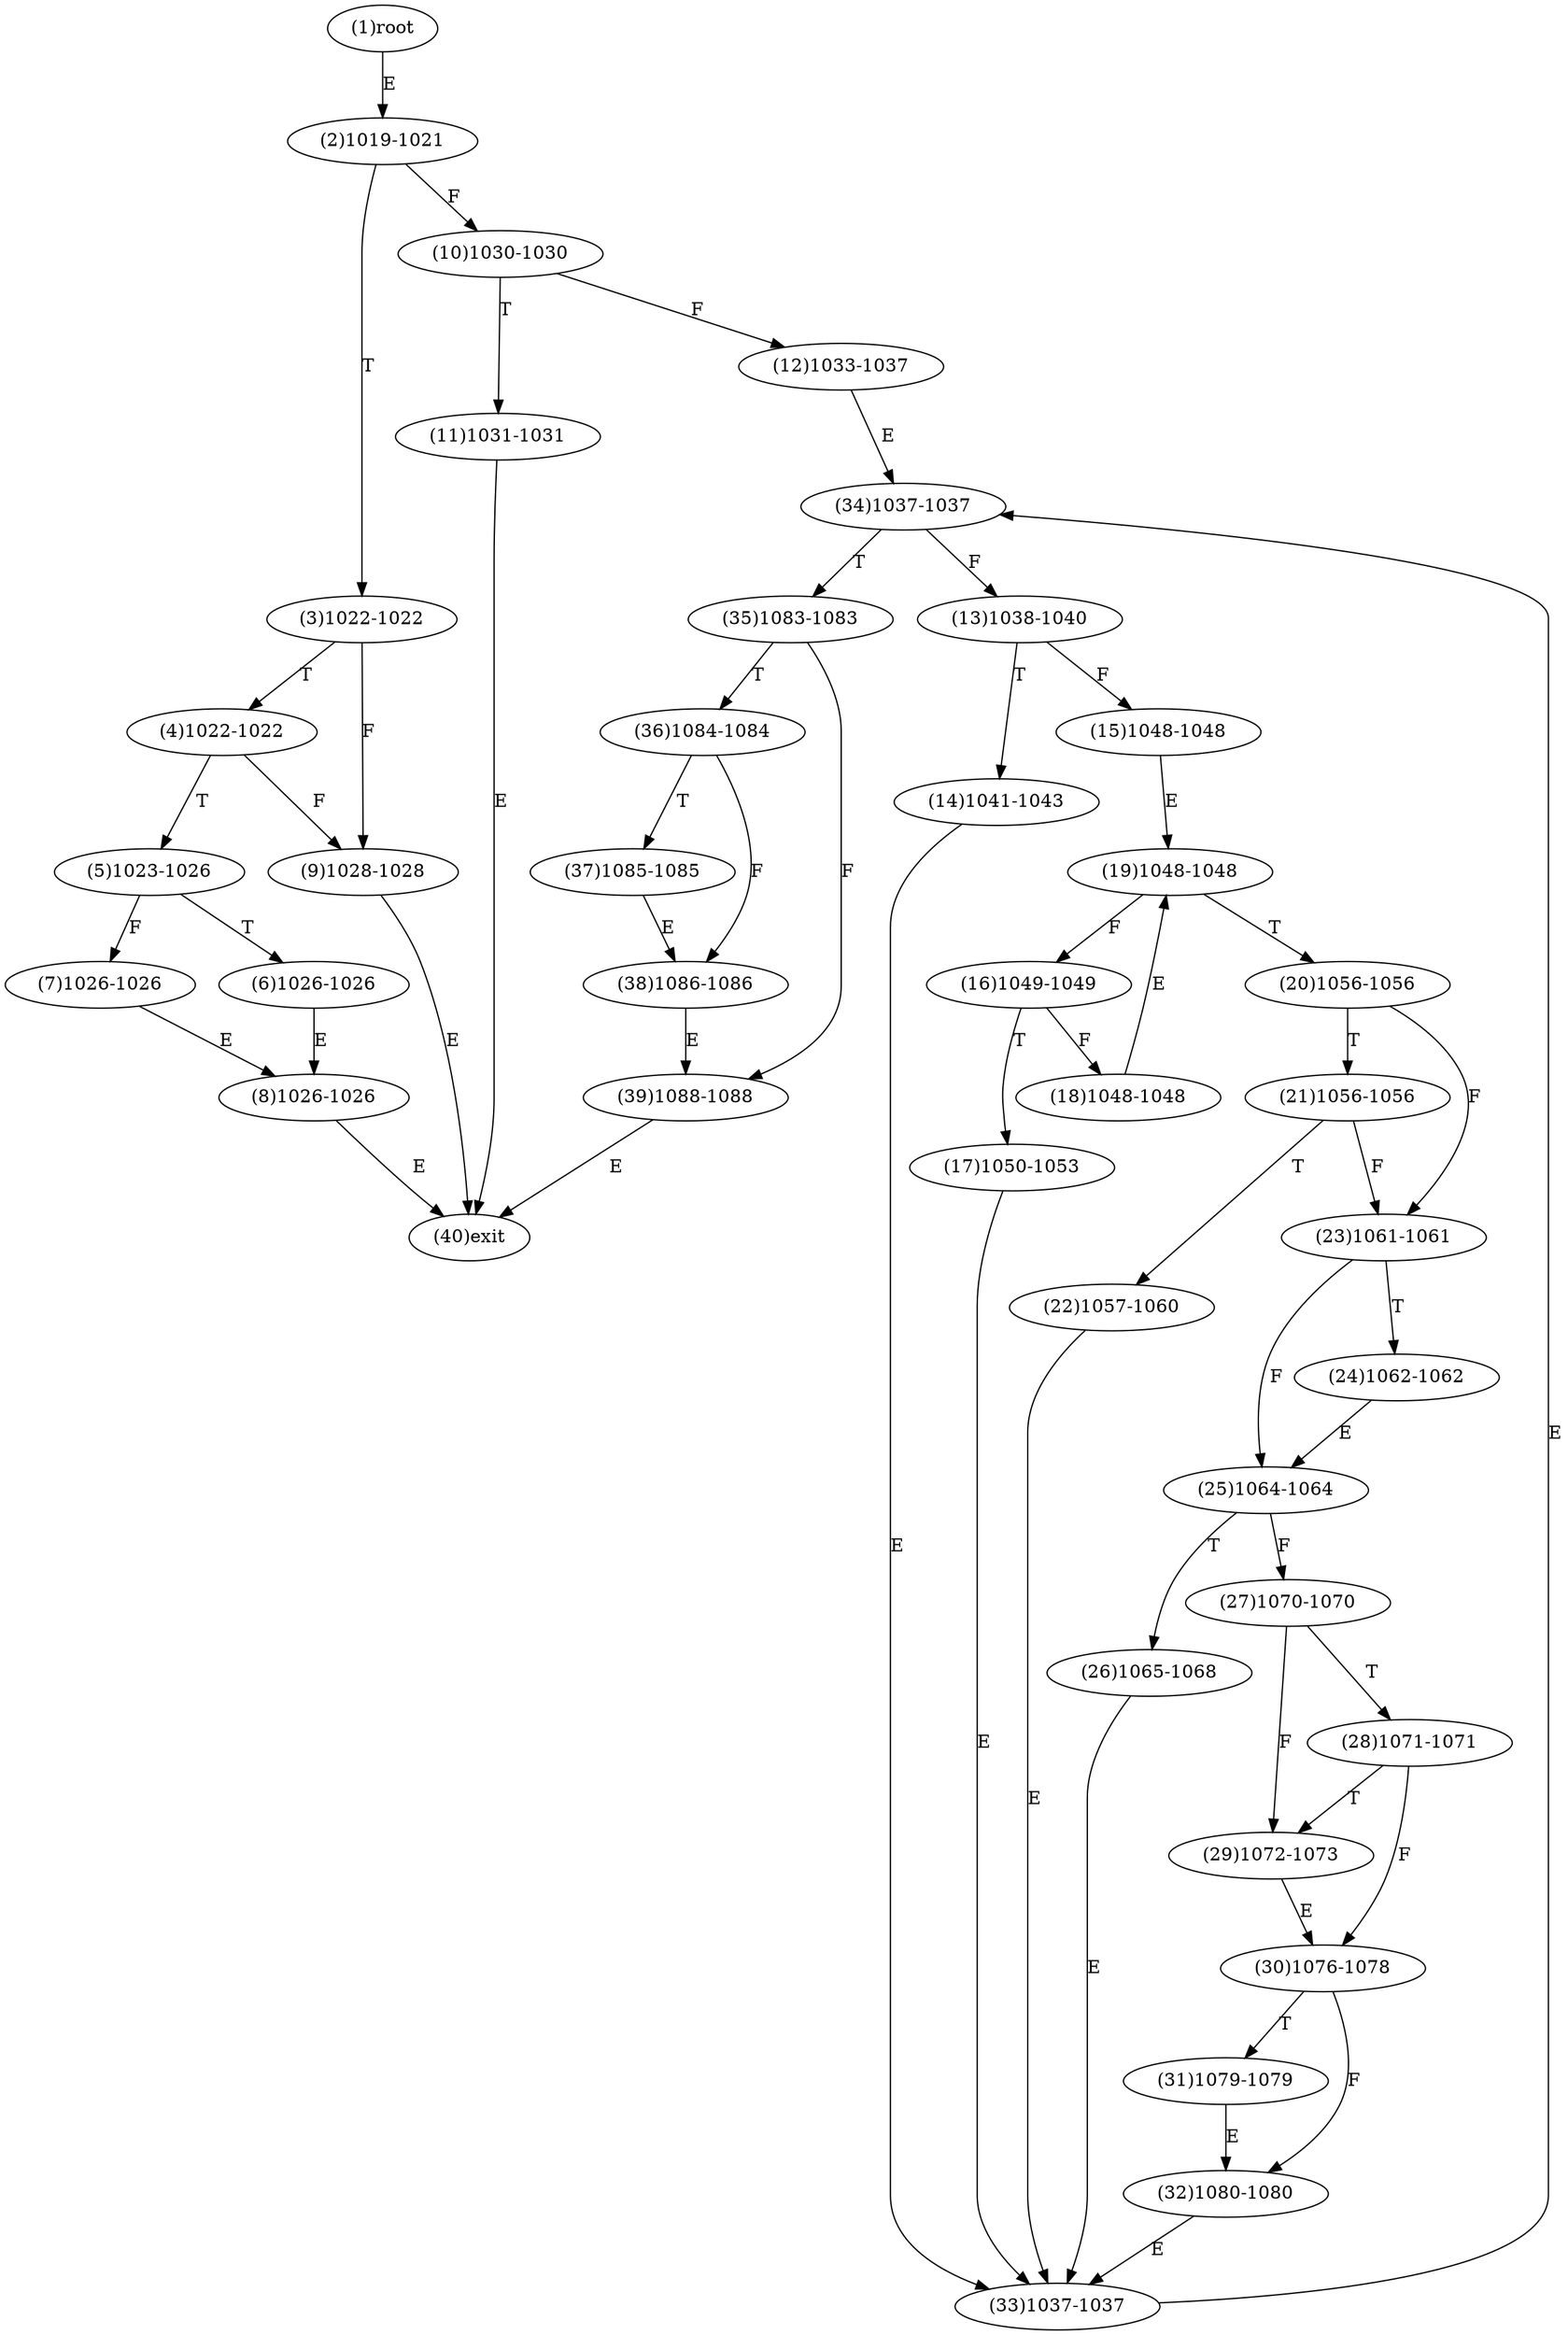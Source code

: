 digraph "" { 
1[ label="(1)root"];
2[ label="(2)1019-1021"];
3[ label="(3)1022-1022"];
4[ label="(4)1022-1022"];
5[ label="(5)1023-1026"];
6[ label="(6)1026-1026"];
7[ label="(7)1026-1026"];
8[ label="(8)1026-1026"];
9[ label="(9)1028-1028"];
10[ label="(10)1030-1030"];
11[ label="(11)1031-1031"];
12[ label="(12)1033-1037"];
13[ label="(13)1038-1040"];
14[ label="(14)1041-1043"];
15[ label="(15)1048-1048"];
17[ label="(17)1050-1053"];
16[ label="(16)1049-1049"];
19[ label="(19)1048-1048"];
18[ label="(18)1048-1048"];
21[ label="(21)1056-1056"];
20[ label="(20)1056-1056"];
23[ label="(23)1061-1061"];
22[ label="(22)1057-1060"];
25[ label="(25)1064-1064"];
24[ label="(24)1062-1062"];
27[ label="(27)1070-1070"];
26[ label="(26)1065-1068"];
29[ label="(29)1072-1073"];
28[ label="(28)1071-1071"];
31[ label="(31)1079-1079"];
30[ label="(30)1076-1078"];
34[ label="(34)1037-1037"];
35[ label="(35)1083-1083"];
32[ label="(32)1080-1080"];
33[ label="(33)1037-1037"];
38[ label="(38)1086-1086"];
39[ label="(39)1088-1088"];
36[ label="(36)1084-1084"];
37[ label="(37)1085-1085"];
40[ label="(40)exit"];
1->2[ label="E"];
2->10[ label="F"];
2->3[ label="T"];
3->9[ label="F"];
3->4[ label="T"];
4->9[ label="F"];
4->5[ label="T"];
5->7[ label="F"];
5->6[ label="T"];
6->8[ label="E"];
7->8[ label="E"];
8->40[ label="E"];
9->40[ label="E"];
10->12[ label="F"];
10->11[ label="T"];
11->40[ label="E"];
12->34[ label="E"];
13->15[ label="F"];
13->14[ label="T"];
14->33[ label="E"];
15->19[ label="E"];
16->18[ label="F"];
16->17[ label="T"];
17->33[ label="E"];
18->19[ label="E"];
19->16[ label="F"];
19->20[ label="T"];
20->23[ label="F"];
20->21[ label="T"];
21->23[ label="F"];
21->22[ label="T"];
22->33[ label="E"];
23->25[ label="F"];
23->24[ label="T"];
24->25[ label="E"];
25->27[ label="F"];
25->26[ label="T"];
26->33[ label="E"];
27->29[ label="F"];
27->28[ label="T"];
28->30[ label="F"];
28->29[ label="T"];
29->30[ label="E"];
30->32[ label="F"];
30->31[ label="T"];
31->32[ label="E"];
32->33[ label="E"];
33->34[ label="E"];
34->13[ label="F"];
34->35[ label="T"];
35->39[ label="F"];
35->36[ label="T"];
36->38[ label="F"];
36->37[ label="T"];
37->38[ label="E"];
38->39[ label="E"];
39->40[ label="E"];
}